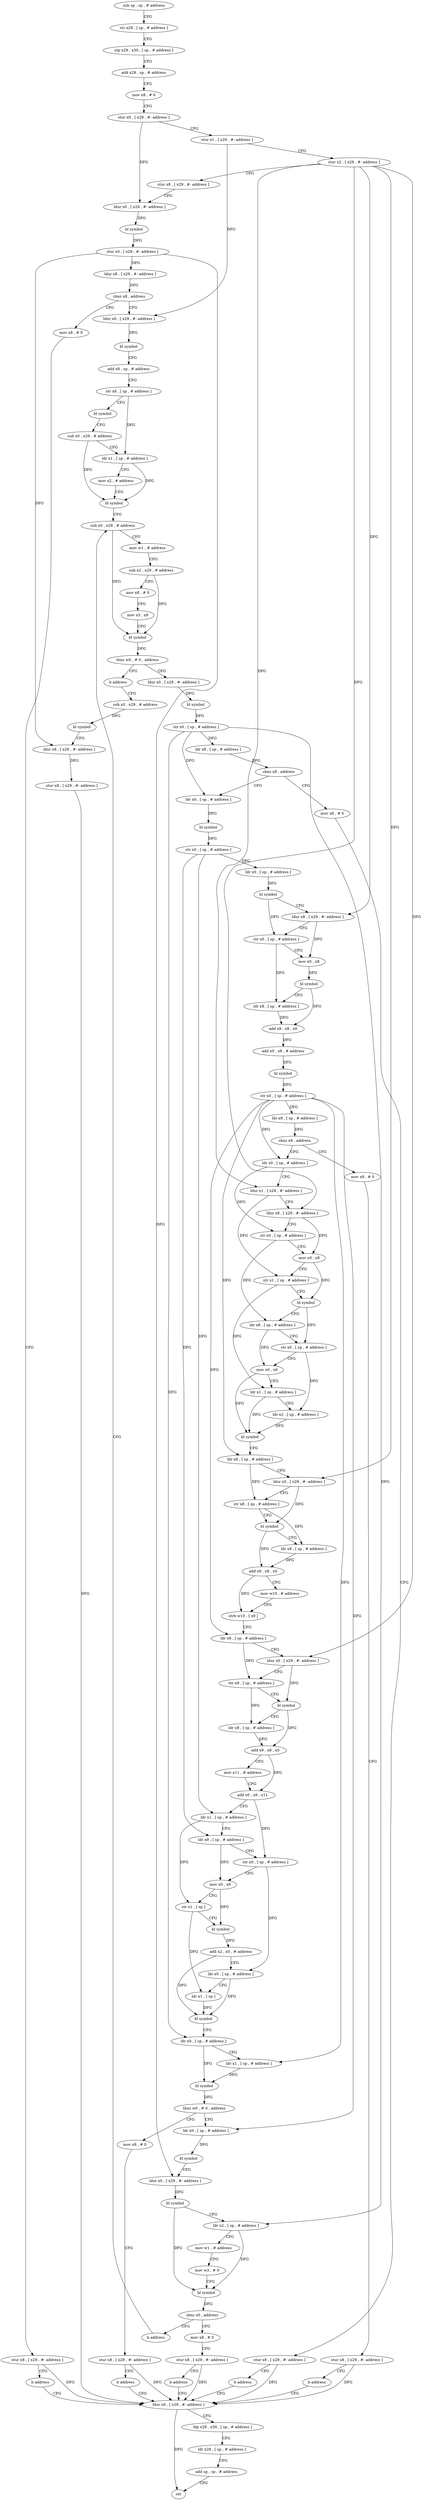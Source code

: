 digraph "func" {
"105604" [label = "sub sp , sp , # address" ]
"105608" [label = "str x28 , [ sp , # address ]" ]
"105612" [label = "stp x29 , x30 , [ sp , # address ]" ]
"105616" [label = "add x29 , sp , # address" ]
"105620" [label = "mov x8 , # 0" ]
"105624" [label = "stur x0 , [ x29 , #- address ]" ]
"105628" [label = "stur x1 , [ x29 , #- address ]" ]
"105632" [label = "stur x2 , [ x29 , #- address ]" ]
"105636" [label = "stur x8 , [ x29 , #- address ]" ]
"105640" [label = "ldur x0 , [ x29 , #- address ]" ]
"105644" [label = "bl symbol" ]
"105648" [label = "stur x0 , [ x29 , #- address ]" ]
"105652" [label = "ldur x8 , [ x29 , #- address ]" ]
"105656" [label = "cbnz x8 , address" ]
"105672" [label = "ldur x0 , [ x29 , #- address ]" ]
"105660" [label = "mov x8 , # 0" ]
"105676" [label = "bl symbol" ]
"105680" [label = "add x8 , sp , # address" ]
"105684" [label = "str x8 , [ sp , # address ]" ]
"105688" [label = "bl symbol" ]
"105692" [label = "sub x0 , x29 , # address" ]
"105696" [label = "ldr x1 , [ sp , # address ]" ]
"105700" [label = "mov x2 , # address" ]
"105704" [label = "bl symbol" ]
"105708" [label = "sub x0 , x29 , # address" ]
"105664" [label = "stur x8 , [ x29 , #- address ]" ]
"105668" [label = "b address" ]
"106100" [label = "ldur x0 , [ x29 , #- address ]" ]
"105740" [label = "ldur x0 , [ x29 , #- address ]" ]
"105744" [label = "bl symbol" ]
"105748" [label = "str x0 , [ sp , # address ]" ]
"105752" [label = "ldr x8 , [ sp , # address ]" ]
"105756" [label = "cbnz x8 , address" ]
"105772" [label = "ldr x0 , [ sp , # address ]" ]
"105760" [label = "mov x8 , # 0" ]
"105736" [label = "b address" ]
"106084" [label = "sub x0 , x29 , # address" ]
"106104" [label = "ldp x29 , x30 , [ sp , # address ]" ]
"106108" [label = "ldr x28 , [ sp , # address ]" ]
"106112" [label = "add sp , sp , # address" ]
"106116" [label = "ret" ]
"105776" [label = "bl symbol" ]
"105780" [label = "str x0 , [ sp , # address ]" ]
"105784" [label = "ldr x0 , [ sp , # address ]" ]
"105788" [label = "bl symbol" ]
"105792" [label = "ldur x8 , [ x29 , #- address ]" ]
"105796" [label = "str x0 , [ sp , # address ]" ]
"105800" [label = "mov x0 , x8" ]
"105804" [label = "bl symbol" ]
"105808" [label = "ldr x8 , [ sp , # address ]" ]
"105812" [label = "add x9 , x8 , x0" ]
"105816" [label = "add x0 , x9 , # address" ]
"105820" [label = "bl symbol" ]
"105824" [label = "str x0 , [ sp , # address ]" ]
"105828" [label = "ldr x8 , [ sp , # address ]" ]
"105832" [label = "cbnz x8 , address" ]
"105848" [label = "ldr x0 , [ sp , # address ]" ]
"105836" [label = "mov x8 , # 0" ]
"105764" [label = "stur x8 , [ x29 , #- address ]" ]
"105768" [label = "b address" ]
"106088" [label = "bl symbol" ]
"106092" [label = "ldur x8 , [ x29 , #- address ]" ]
"106096" [label = "stur x8 , [ x29 , #- address ]" ]
"105852" [label = "ldur x1 , [ x29 , #- address ]" ]
"105856" [label = "ldur x8 , [ x29 , #- address ]" ]
"105860" [label = "str x0 , [ sp , # address ]" ]
"105864" [label = "mov x0 , x8" ]
"105868" [label = "str x1 , [ sp , # address ]" ]
"105872" [label = "bl symbol" ]
"105876" [label = "ldr x8 , [ sp , # address ]" ]
"105880" [label = "str x0 , [ sp , # address ]" ]
"105884" [label = "mov x0 , x8" ]
"105888" [label = "ldr x1 , [ sp , # address ]" ]
"105892" [label = "ldr x2 , [ sp , # address ]" ]
"105896" [label = "bl symbol" ]
"105900" [label = "ldr x8 , [ sp , # address ]" ]
"105904" [label = "ldur x0 , [ x29 , #- address ]" ]
"105908" [label = "str x8 , [ sp , # address ]" ]
"105912" [label = "bl symbol" ]
"105916" [label = "ldr x8 , [ sp , # address ]" ]
"105920" [label = "add x9 , x8 , x0" ]
"105924" [label = "mov w10 , # address" ]
"105928" [label = "strb w10 , [ x9 ]" ]
"105932" [label = "ldr x9 , [ sp , # address ]" ]
"105936" [label = "ldur x0 , [ x29 , #- address ]" ]
"105940" [label = "str x9 , [ sp , # address ]" ]
"105944" [label = "bl symbol" ]
"105948" [label = "ldr x8 , [ sp , # address ]" ]
"105952" [label = "add x9 , x8 , x0" ]
"105956" [label = "mov x11 , # address" ]
"105960" [label = "add x0 , x9 , x11" ]
"105964" [label = "ldr x1 , [ sp , # address ]" ]
"105968" [label = "ldr x9 , [ sp , # address ]" ]
"105972" [label = "str x0 , [ sp , # address ]" ]
"105976" [label = "mov x0 , x9" ]
"105980" [label = "str x1 , [ sp ]" ]
"105984" [label = "bl symbol" ]
"105988" [label = "add x2 , x0 , # address" ]
"105992" [label = "ldr x0 , [ sp , # address ]" ]
"105996" [label = "ldr x1 , [ sp ]" ]
"106000" [label = "bl symbol" ]
"106004" [label = "ldr x0 , [ sp , # address ]" ]
"106008" [label = "ldr x1 , [ sp , # address ]" ]
"106012" [label = "bl symbol" ]
"106016" [label = "tbnz w0 , # 0 , address" ]
"106032" [label = "ldr x0 , [ sp , # address ]" ]
"106020" [label = "mov x8 , # 0" ]
"105840" [label = "stur x8 , [ x29 , #- address ]" ]
"105844" [label = "b address" ]
"106036" [label = "bl symbol" ]
"106040" [label = "ldur x0 , [ x29 , #- address ]" ]
"106044" [label = "bl symbol" ]
"106048" [label = "ldr x2 , [ sp , # address ]" ]
"106052" [label = "mov w1 , # address" ]
"106056" [label = "mov w3 , # 0" ]
"106060" [label = "bl symbol" ]
"106064" [label = "cbnz x0 , address" ]
"106080" [label = "b address" ]
"106068" [label = "mov x8 , # 0" ]
"106024" [label = "stur x8 , [ x29 , #- address ]" ]
"106028" [label = "b address" ]
"106072" [label = "stur x8 , [ x29 , #- address ]" ]
"106076" [label = "b address" ]
"105712" [label = "mov w1 , # address" ]
"105716" [label = "sub x2 , x29 , # address" ]
"105720" [label = "mov x8 , # 0" ]
"105724" [label = "mov x3 , x8" ]
"105728" [label = "bl symbol" ]
"105732" [label = "tbnz w0 , # 0 , address" ]
"105604" -> "105608" [ label = "CFG" ]
"105608" -> "105612" [ label = "CFG" ]
"105612" -> "105616" [ label = "CFG" ]
"105616" -> "105620" [ label = "CFG" ]
"105620" -> "105624" [ label = "CFG" ]
"105624" -> "105628" [ label = "CFG" ]
"105624" -> "105640" [ label = "DFG" ]
"105628" -> "105632" [ label = "CFG" ]
"105628" -> "105672" [ label = "DFG" ]
"105632" -> "105636" [ label = "CFG" ]
"105632" -> "105792" [ label = "DFG" ]
"105632" -> "105852" [ label = "DFG" ]
"105632" -> "105856" [ label = "DFG" ]
"105632" -> "105904" [ label = "DFG" ]
"105632" -> "105936" [ label = "DFG" ]
"105636" -> "105640" [ label = "CFG" ]
"105640" -> "105644" [ label = "DFG" ]
"105644" -> "105648" [ label = "DFG" ]
"105648" -> "105652" [ label = "DFG" ]
"105648" -> "106092" [ label = "DFG" ]
"105648" -> "106040" [ label = "DFG" ]
"105652" -> "105656" [ label = "DFG" ]
"105656" -> "105672" [ label = "CFG" ]
"105656" -> "105660" [ label = "CFG" ]
"105672" -> "105676" [ label = "DFG" ]
"105660" -> "105664" [ label = "CFG" ]
"105676" -> "105680" [ label = "CFG" ]
"105680" -> "105684" [ label = "CFG" ]
"105684" -> "105688" [ label = "CFG" ]
"105684" -> "105696" [ label = "DFG" ]
"105688" -> "105692" [ label = "CFG" ]
"105692" -> "105696" [ label = "CFG" ]
"105692" -> "105704" [ label = "DFG" ]
"105696" -> "105700" [ label = "CFG" ]
"105696" -> "105704" [ label = "DFG" ]
"105700" -> "105704" [ label = "CFG" ]
"105704" -> "105708" [ label = "CFG" ]
"105708" -> "105712" [ label = "CFG" ]
"105708" -> "105728" [ label = "DFG" ]
"105664" -> "105668" [ label = "CFG" ]
"105664" -> "106100" [ label = "DFG" ]
"105668" -> "106100" [ label = "CFG" ]
"106100" -> "106104" [ label = "CFG" ]
"106100" -> "106116" [ label = "DFG" ]
"105740" -> "105744" [ label = "DFG" ]
"105744" -> "105748" [ label = "DFG" ]
"105748" -> "105752" [ label = "DFG" ]
"105748" -> "105772" [ label = "DFG" ]
"105748" -> "106004" [ label = "DFG" ]
"105748" -> "106048" [ label = "DFG" ]
"105752" -> "105756" [ label = "DFG" ]
"105756" -> "105772" [ label = "CFG" ]
"105756" -> "105760" [ label = "CFG" ]
"105772" -> "105776" [ label = "DFG" ]
"105760" -> "105764" [ label = "CFG" ]
"105736" -> "106084" [ label = "CFG" ]
"106084" -> "106088" [ label = "DFG" ]
"106104" -> "106108" [ label = "CFG" ]
"106108" -> "106112" [ label = "CFG" ]
"106112" -> "106116" [ label = "CFG" ]
"105776" -> "105780" [ label = "DFG" ]
"105780" -> "105784" [ label = "DFG" ]
"105780" -> "105964" [ label = "DFG" ]
"105780" -> "105968" [ label = "DFG" ]
"105784" -> "105788" [ label = "DFG" ]
"105788" -> "105792" [ label = "CFG" ]
"105788" -> "105796" [ label = "DFG" ]
"105792" -> "105796" [ label = "CFG" ]
"105792" -> "105800" [ label = "DFG" ]
"105796" -> "105800" [ label = "CFG" ]
"105796" -> "105808" [ label = "DFG" ]
"105800" -> "105804" [ label = "DFG" ]
"105804" -> "105808" [ label = "CFG" ]
"105804" -> "105812" [ label = "DFG" ]
"105808" -> "105812" [ label = "DFG" ]
"105812" -> "105816" [ label = "DFG" ]
"105816" -> "105820" [ label = "DFG" ]
"105820" -> "105824" [ label = "DFG" ]
"105824" -> "105828" [ label = "DFG" ]
"105824" -> "105848" [ label = "DFG" ]
"105824" -> "105900" [ label = "DFG" ]
"105824" -> "105932" [ label = "DFG" ]
"105824" -> "106008" [ label = "DFG" ]
"105824" -> "106032" [ label = "DFG" ]
"105828" -> "105832" [ label = "DFG" ]
"105832" -> "105848" [ label = "CFG" ]
"105832" -> "105836" [ label = "CFG" ]
"105848" -> "105852" [ label = "CFG" ]
"105848" -> "105860" [ label = "DFG" ]
"105836" -> "105840" [ label = "CFG" ]
"105764" -> "105768" [ label = "CFG" ]
"105764" -> "106100" [ label = "DFG" ]
"105768" -> "106100" [ label = "CFG" ]
"106088" -> "106092" [ label = "CFG" ]
"106092" -> "106096" [ label = "DFG" ]
"106096" -> "106100" [ label = "DFG" ]
"105852" -> "105856" [ label = "CFG" ]
"105852" -> "105868" [ label = "DFG" ]
"105856" -> "105860" [ label = "CFG" ]
"105856" -> "105864" [ label = "DFG" ]
"105860" -> "105864" [ label = "CFG" ]
"105860" -> "105876" [ label = "DFG" ]
"105864" -> "105868" [ label = "CFG" ]
"105864" -> "105872" [ label = "DFG" ]
"105868" -> "105872" [ label = "CFG" ]
"105868" -> "105888" [ label = "DFG" ]
"105872" -> "105876" [ label = "CFG" ]
"105872" -> "105880" [ label = "DFG" ]
"105876" -> "105880" [ label = "CFG" ]
"105876" -> "105884" [ label = "DFG" ]
"105880" -> "105884" [ label = "CFG" ]
"105880" -> "105892" [ label = "DFG" ]
"105884" -> "105888" [ label = "CFG" ]
"105884" -> "105896" [ label = "DFG" ]
"105888" -> "105892" [ label = "CFG" ]
"105888" -> "105896" [ label = "DFG" ]
"105892" -> "105896" [ label = "DFG" ]
"105896" -> "105900" [ label = "CFG" ]
"105900" -> "105904" [ label = "CFG" ]
"105900" -> "105908" [ label = "DFG" ]
"105904" -> "105908" [ label = "CFG" ]
"105904" -> "105912" [ label = "DFG" ]
"105908" -> "105912" [ label = "CFG" ]
"105908" -> "105916" [ label = "DFG" ]
"105912" -> "105916" [ label = "CFG" ]
"105912" -> "105920" [ label = "DFG" ]
"105916" -> "105920" [ label = "DFG" ]
"105920" -> "105924" [ label = "CFG" ]
"105920" -> "105928" [ label = "DFG" ]
"105924" -> "105928" [ label = "CFG" ]
"105928" -> "105932" [ label = "CFG" ]
"105932" -> "105936" [ label = "CFG" ]
"105932" -> "105940" [ label = "DFG" ]
"105936" -> "105940" [ label = "CFG" ]
"105936" -> "105944" [ label = "DFG" ]
"105940" -> "105944" [ label = "CFG" ]
"105940" -> "105948" [ label = "DFG" ]
"105944" -> "105948" [ label = "CFG" ]
"105944" -> "105952" [ label = "DFG" ]
"105948" -> "105952" [ label = "DFG" ]
"105952" -> "105956" [ label = "CFG" ]
"105952" -> "105960" [ label = "DFG" ]
"105956" -> "105960" [ label = "CFG" ]
"105960" -> "105964" [ label = "CFG" ]
"105960" -> "105972" [ label = "DFG" ]
"105964" -> "105968" [ label = "CFG" ]
"105964" -> "105980" [ label = "DFG" ]
"105968" -> "105972" [ label = "CFG" ]
"105968" -> "105976" [ label = "DFG" ]
"105972" -> "105976" [ label = "CFG" ]
"105972" -> "105992" [ label = "DFG" ]
"105976" -> "105980" [ label = "CFG" ]
"105976" -> "105984" [ label = "DFG" ]
"105980" -> "105984" [ label = "CFG" ]
"105980" -> "105996" [ label = "DFG" ]
"105984" -> "105988" [ label = "DFG" ]
"105988" -> "105992" [ label = "CFG" ]
"105988" -> "106000" [ label = "DFG" ]
"105992" -> "105996" [ label = "CFG" ]
"105992" -> "106000" [ label = "DFG" ]
"105996" -> "106000" [ label = "DFG" ]
"106000" -> "106004" [ label = "CFG" ]
"106004" -> "106008" [ label = "CFG" ]
"106004" -> "106012" [ label = "DFG" ]
"106008" -> "106012" [ label = "DFG" ]
"106012" -> "106016" [ label = "DFG" ]
"106016" -> "106032" [ label = "CFG" ]
"106016" -> "106020" [ label = "CFG" ]
"106032" -> "106036" [ label = "DFG" ]
"106020" -> "106024" [ label = "CFG" ]
"105840" -> "105844" [ label = "CFG" ]
"105840" -> "106100" [ label = "DFG" ]
"105844" -> "106100" [ label = "CFG" ]
"106036" -> "106040" [ label = "CFG" ]
"106040" -> "106044" [ label = "DFG" ]
"106044" -> "106048" [ label = "CFG" ]
"106044" -> "106060" [ label = "DFG" ]
"106048" -> "106052" [ label = "CFG" ]
"106048" -> "106060" [ label = "DFG" ]
"106052" -> "106056" [ label = "CFG" ]
"106056" -> "106060" [ label = "CFG" ]
"106060" -> "106064" [ label = "DFG" ]
"106064" -> "106080" [ label = "CFG" ]
"106064" -> "106068" [ label = "CFG" ]
"106080" -> "105708" [ label = "CFG" ]
"106068" -> "106072" [ label = "CFG" ]
"106024" -> "106028" [ label = "CFG" ]
"106024" -> "106100" [ label = "DFG" ]
"106028" -> "106100" [ label = "CFG" ]
"106072" -> "106076" [ label = "CFG" ]
"106072" -> "106100" [ label = "DFG" ]
"106076" -> "106100" [ label = "CFG" ]
"105712" -> "105716" [ label = "CFG" ]
"105716" -> "105720" [ label = "CFG" ]
"105716" -> "105728" [ label = "DFG" ]
"105720" -> "105724" [ label = "CFG" ]
"105724" -> "105728" [ label = "CFG" ]
"105728" -> "105732" [ label = "DFG" ]
"105732" -> "105740" [ label = "CFG" ]
"105732" -> "105736" [ label = "CFG" ]
}
